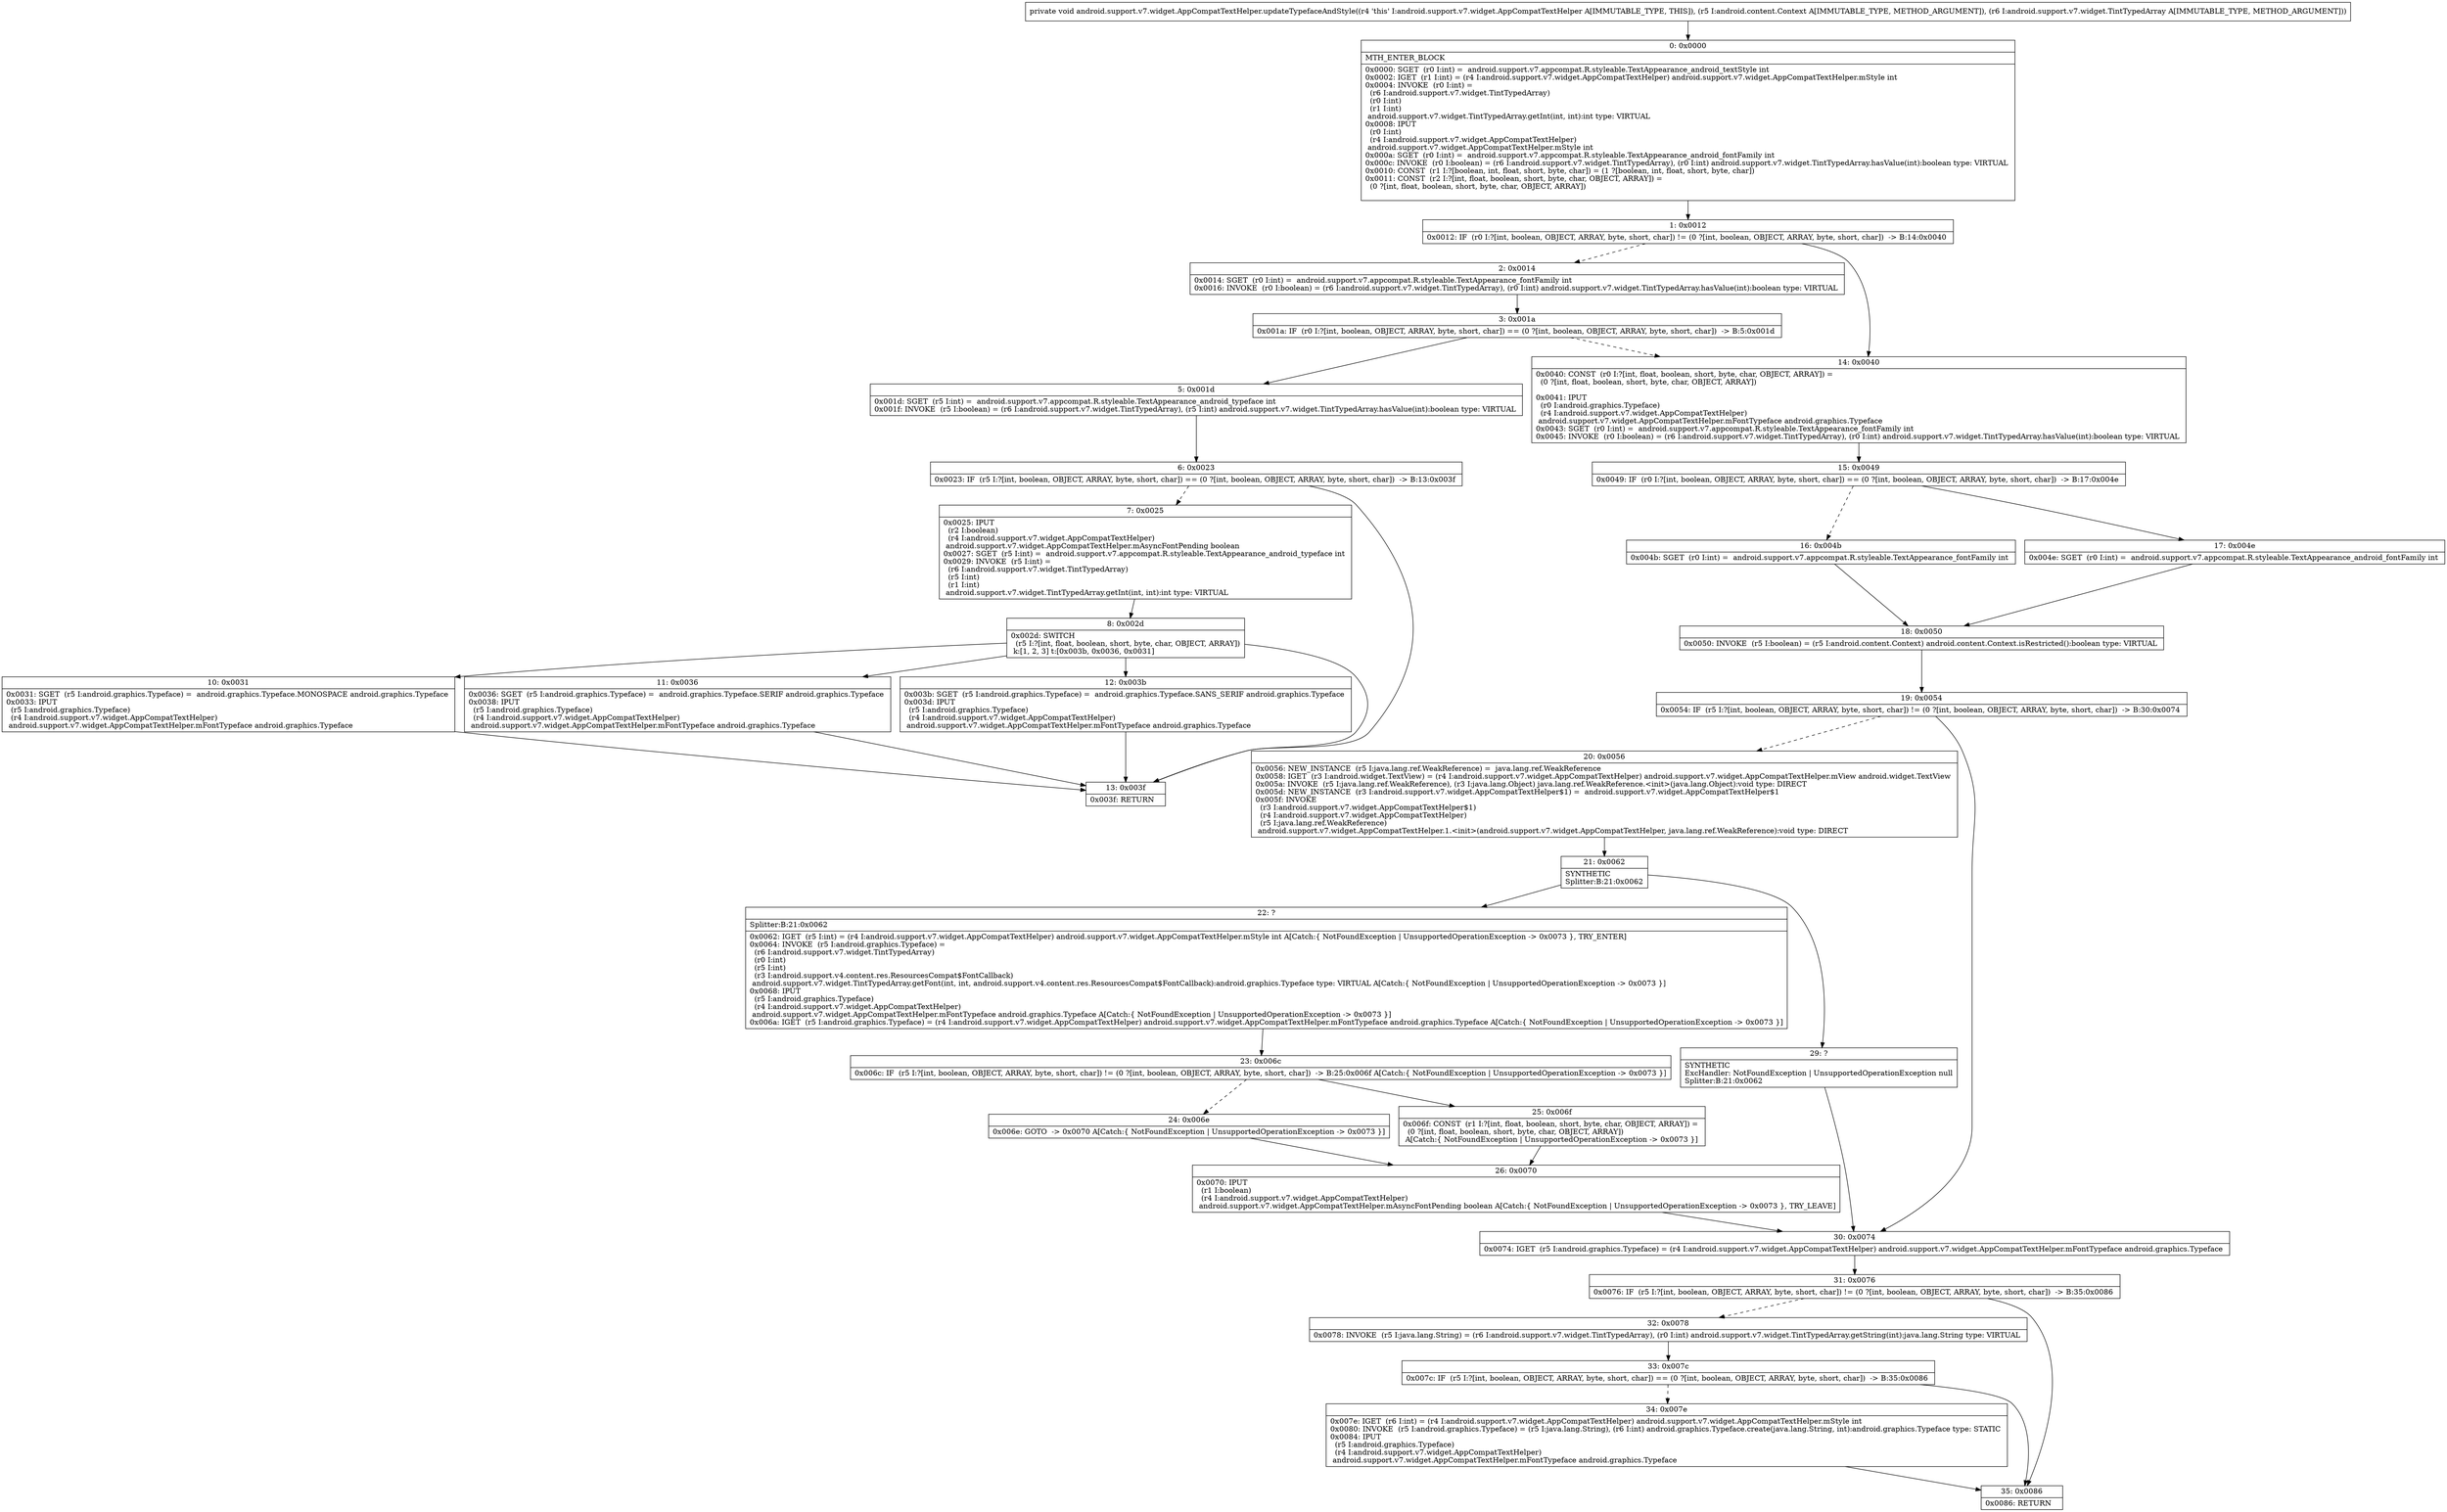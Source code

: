 digraph "CFG forandroid.support.v7.widget.AppCompatTextHelper.updateTypefaceAndStyle(Landroid\/content\/Context;Landroid\/support\/v7\/widget\/TintTypedArray;)V" {
Node_0 [shape=record,label="{0\:\ 0x0000|MTH_ENTER_BLOCK\l|0x0000: SGET  (r0 I:int) =  android.support.v7.appcompat.R.styleable.TextAppearance_android_textStyle int \l0x0002: IGET  (r1 I:int) = (r4 I:android.support.v7.widget.AppCompatTextHelper) android.support.v7.widget.AppCompatTextHelper.mStyle int \l0x0004: INVOKE  (r0 I:int) = \l  (r6 I:android.support.v7.widget.TintTypedArray)\l  (r0 I:int)\l  (r1 I:int)\l android.support.v7.widget.TintTypedArray.getInt(int, int):int type: VIRTUAL \l0x0008: IPUT  \l  (r0 I:int)\l  (r4 I:android.support.v7.widget.AppCompatTextHelper)\l android.support.v7.widget.AppCompatTextHelper.mStyle int \l0x000a: SGET  (r0 I:int) =  android.support.v7.appcompat.R.styleable.TextAppearance_android_fontFamily int \l0x000c: INVOKE  (r0 I:boolean) = (r6 I:android.support.v7.widget.TintTypedArray), (r0 I:int) android.support.v7.widget.TintTypedArray.hasValue(int):boolean type: VIRTUAL \l0x0010: CONST  (r1 I:?[boolean, int, float, short, byte, char]) = (1 ?[boolean, int, float, short, byte, char]) \l0x0011: CONST  (r2 I:?[int, float, boolean, short, byte, char, OBJECT, ARRAY]) = \l  (0 ?[int, float, boolean, short, byte, char, OBJECT, ARRAY])\l \l}"];
Node_1 [shape=record,label="{1\:\ 0x0012|0x0012: IF  (r0 I:?[int, boolean, OBJECT, ARRAY, byte, short, char]) != (0 ?[int, boolean, OBJECT, ARRAY, byte, short, char])  \-\> B:14:0x0040 \l}"];
Node_2 [shape=record,label="{2\:\ 0x0014|0x0014: SGET  (r0 I:int) =  android.support.v7.appcompat.R.styleable.TextAppearance_fontFamily int \l0x0016: INVOKE  (r0 I:boolean) = (r6 I:android.support.v7.widget.TintTypedArray), (r0 I:int) android.support.v7.widget.TintTypedArray.hasValue(int):boolean type: VIRTUAL \l}"];
Node_3 [shape=record,label="{3\:\ 0x001a|0x001a: IF  (r0 I:?[int, boolean, OBJECT, ARRAY, byte, short, char]) == (0 ?[int, boolean, OBJECT, ARRAY, byte, short, char])  \-\> B:5:0x001d \l}"];
Node_5 [shape=record,label="{5\:\ 0x001d|0x001d: SGET  (r5 I:int) =  android.support.v7.appcompat.R.styleable.TextAppearance_android_typeface int \l0x001f: INVOKE  (r5 I:boolean) = (r6 I:android.support.v7.widget.TintTypedArray), (r5 I:int) android.support.v7.widget.TintTypedArray.hasValue(int):boolean type: VIRTUAL \l}"];
Node_6 [shape=record,label="{6\:\ 0x0023|0x0023: IF  (r5 I:?[int, boolean, OBJECT, ARRAY, byte, short, char]) == (0 ?[int, boolean, OBJECT, ARRAY, byte, short, char])  \-\> B:13:0x003f \l}"];
Node_7 [shape=record,label="{7\:\ 0x0025|0x0025: IPUT  \l  (r2 I:boolean)\l  (r4 I:android.support.v7.widget.AppCompatTextHelper)\l android.support.v7.widget.AppCompatTextHelper.mAsyncFontPending boolean \l0x0027: SGET  (r5 I:int) =  android.support.v7.appcompat.R.styleable.TextAppearance_android_typeface int \l0x0029: INVOKE  (r5 I:int) = \l  (r6 I:android.support.v7.widget.TintTypedArray)\l  (r5 I:int)\l  (r1 I:int)\l android.support.v7.widget.TintTypedArray.getInt(int, int):int type: VIRTUAL \l}"];
Node_8 [shape=record,label="{8\:\ 0x002d|0x002d: SWITCH  \l  (r5 I:?[int, float, boolean, short, byte, char, OBJECT, ARRAY])\l k:[1, 2, 3] t:[0x003b, 0x0036, 0x0031] \l}"];
Node_10 [shape=record,label="{10\:\ 0x0031|0x0031: SGET  (r5 I:android.graphics.Typeface) =  android.graphics.Typeface.MONOSPACE android.graphics.Typeface \l0x0033: IPUT  \l  (r5 I:android.graphics.Typeface)\l  (r4 I:android.support.v7.widget.AppCompatTextHelper)\l android.support.v7.widget.AppCompatTextHelper.mFontTypeface android.graphics.Typeface \l}"];
Node_11 [shape=record,label="{11\:\ 0x0036|0x0036: SGET  (r5 I:android.graphics.Typeface) =  android.graphics.Typeface.SERIF android.graphics.Typeface \l0x0038: IPUT  \l  (r5 I:android.graphics.Typeface)\l  (r4 I:android.support.v7.widget.AppCompatTextHelper)\l android.support.v7.widget.AppCompatTextHelper.mFontTypeface android.graphics.Typeface \l}"];
Node_12 [shape=record,label="{12\:\ 0x003b|0x003b: SGET  (r5 I:android.graphics.Typeface) =  android.graphics.Typeface.SANS_SERIF android.graphics.Typeface \l0x003d: IPUT  \l  (r5 I:android.graphics.Typeface)\l  (r4 I:android.support.v7.widget.AppCompatTextHelper)\l android.support.v7.widget.AppCompatTextHelper.mFontTypeface android.graphics.Typeface \l}"];
Node_13 [shape=record,label="{13\:\ 0x003f|0x003f: RETURN   \l}"];
Node_14 [shape=record,label="{14\:\ 0x0040|0x0040: CONST  (r0 I:?[int, float, boolean, short, byte, char, OBJECT, ARRAY]) = \l  (0 ?[int, float, boolean, short, byte, char, OBJECT, ARRAY])\l \l0x0041: IPUT  \l  (r0 I:android.graphics.Typeface)\l  (r4 I:android.support.v7.widget.AppCompatTextHelper)\l android.support.v7.widget.AppCompatTextHelper.mFontTypeface android.graphics.Typeface \l0x0043: SGET  (r0 I:int) =  android.support.v7.appcompat.R.styleable.TextAppearance_fontFamily int \l0x0045: INVOKE  (r0 I:boolean) = (r6 I:android.support.v7.widget.TintTypedArray), (r0 I:int) android.support.v7.widget.TintTypedArray.hasValue(int):boolean type: VIRTUAL \l}"];
Node_15 [shape=record,label="{15\:\ 0x0049|0x0049: IF  (r0 I:?[int, boolean, OBJECT, ARRAY, byte, short, char]) == (0 ?[int, boolean, OBJECT, ARRAY, byte, short, char])  \-\> B:17:0x004e \l}"];
Node_16 [shape=record,label="{16\:\ 0x004b|0x004b: SGET  (r0 I:int) =  android.support.v7.appcompat.R.styleable.TextAppearance_fontFamily int \l}"];
Node_17 [shape=record,label="{17\:\ 0x004e|0x004e: SGET  (r0 I:int) =  android.support.v7.appcompat.R.styleable.TextAppearance_android_fontFamily int \l}"];
Node_18 [shape=record,label="{18\:\ 0x0050|0x0050: INVOKE  (r5 I:boolean) = (r5 I:android.content.Context) android.content.Context.isRestricted():boolean type: VIRTUAL \l}"];
Node_19 [shape=record,label="{19\:\ 0x0054|0x0054: IF  (r5 I:?[int, boolean, OBJECT, ARRAY, byte, short, char]) != (0 ?[int, boolean, OBJECT, ARRAY, byte, short, char])  \-\> B:30:0x0074 \l}"];
Node_20 [shape=record,label="{20\:\ 0x0056|0x0056: NEW_INSTANCE  (r5 I:java.lang.ref.WeakReference) =  java.lang.ref.WeakReference \l0x0058: IGET  (r3 I:android.widget.TextView) = (r4 I:android.support.v7.widget.AppCompatTextHelper) android.support.v7.widget.AppCompatTextHelper.mView android.widget.TextView \l0x005a: INVOKE  (r5 I:java.lang.ref.WeakReference), (r3 I:java.lang.Object) java.lang.ref.WeakReference.\<init\>(java.lang.Object):void type: DIRECT \l0x005d: NEW_INSTANCE  (r3 I:android.support.v7.widget.AppCompatTextHelper$1) =  android.support.v7.widget.AppCompatTextHelper$1 \l0x005f: INVOKE  \l  (r3 I:android.support.v7.widget.AppCompatTextHelper$1)\l  (r4 I:android.support.v7.widget.AppCompatTextHelper)\l  (r5 I:java.lang.ref.WeakReference)\l android.support.v7.widget.AppCompatTextHelper.1.\<init\>(android.support.v7.widget.AppCompatTextHelper, java.lang.ref.WeakReference):void type: DIRECT \l}"];
Node_21 [shape=record,label="{21\:\ 0x0062|SYNTHETIC\lSplitter:B:21:0x0062\l}"];
Node_22 [shape=record,label="{22\:\ ?|Splitter:B:21:0x0062\l|0x0062: IGET  (r5 I:int) = (r4 I:android.support.v7.widget.AppCompatTextHelper) android.support.v7.widget.AppCompatTextHelper.mStyle int A[Catch:\{ NotFoundException \| UnsupportedOperationException \-\> 0x0073 \}, TRY_ENTER]\l0x0064: INVOKE  (r5 I:android.graphics.Typeface) = \l  (r6 I:android.support.v7.widget.TintTypedArray)\l  (r0 I:int)\l  (r5 I:int)\l  (r3 I:android.support.v4.content.res.ResourcesCompat$FontCallback)\l android.support.v7.widget.TintTypedArray.getFont(int, int, android.support.v4.content.res.ResourcesCompat$FontCallback):android.graphics.Typeface type: VIRTUAL A[Catch:\{ NotFoundException \| UnsupportedOperationException \-\> 0x0073 \}]\l0x0068: IPUT  \l  (r5 I:android.graphics.Typeface)\l  (r4 I:android.support.v7.widget.AppCompatTextHelper)\l android.support.v7.widget.AppCompatTextHelper.mFontTypeface android.graphics.Typeface A[Catch:\{ NotFoundException \| UnsupportedOperationException \-\> 0x0073 \}]\l0x006a: IGET  (r5 I:android.graphics.Typeface) = (r4 I:android.support.v7.widget.AppCompatTextHelper) android.support.v7.widget.AppCompatTextHelper.mFontTypeface android.graphics.Typeface A[Catch:\{ NotFoundException \| UnsupportedOperationException \-\> 0x0073 \}]\l}"];
Node_23 [shape=record,label="{23\:\ 0x006c|0x006c: IF  (r5 I:?[int, boolean, OBJECT, ARRAY, byte, short, char]) != (0 ?[int, boolean, OBJECT, ARRAY, byte, short, char])  \-\> B:25:0x006f A[Catch:\{ NotFoundException \| UnsupportedOperationException \-\> 0x0073 \}]\l}"];
Node_24 [shape=record,label="{24\:\ 0x006e|0x006e: GOTO  \-\> 0x0070 A[Catch:\{ NotFoundException \| UnsupportedOperationException \-\> 0x0073 \}]\l}"];
Node_25 [shape=record,label="{25\:\ 0x006f|0x006f: CONST  (r1 I:?[int, float, boolean, short, byte, char, OBJECT, ARRAY]) = \l  (0 ?[int, float, boolean, short, byte, char, OBJECT, ARRAY])\l A[Catch:\{ NotFoundException \| UnsupportedOperationException \-\> 0x0073 \}]\l}"];
Node_26 [shape=record,label="{26\:\ 0x0070|0x0070: IPUT  \l  (r1 I:boolean)\l  (r4 I:android.support.v7.widget.AppCompatTextHelper)\l android.support.v7.widget.AppCompatTextHelper.mAsyncFontPending boolean A[Catch:\{ NotFoundException \| UnsupportedOperationException \-\> 0x0073 \}, TRY_LEAVE]\l}"];
Node_29 [shape=record,label="{29\:\ ?|SYNTHETIC\lExcHandler: NotFoundException \| UnsupportedOperationException null\lSplitter:B:21:0x0062\l}"];
Node_30 [shape=record,label="{30\:\ 0x0074|0x0074: IGET  (r5 I:android.graphics.Typeface) = (r4 I:android.support.v7.widget.AppCompatTextHelper) android.support.v7.widget.AppCompatTextHelper.mFontTypeface android.graphics.Typeface \l}"];
Node_31 [shape=record,label="{31\:\ 0x0076|0x0076: IF  (r5 I:?[int, boolean, OBJECT, ARRAY, byte, short, char]) != (0 ?[int, boolean, OBJECT, ARRAY, byte, short, char])  \-\> B:35:0x0086 \l}"];
Node_32 [shape=record,label="{32\:\ 0x0078|0x0078: INVOKE  (r5 I:java.lang.String) = (r6 I:android.support.v7.widget.TintTypedArray), (r0 I:int) android.support.v7.widget.TintTypedArray.getString(int):java.lang.String type: VIRTUAL \l}"];
Node_33 [shape=record,label="{33\:\ 0x007c|0x007c: IF  (r5 I:?[int, boolean, OBJECT, ARRAY, byte, short, char]) == (0 ?[int, boolean, OBJECT, ARRAY, byte, short, char])  \-\> B:35:0x0086 \l}"];
Node_34 [shape=record,label="{34\:\ 0x007e|0x007e: IGET  (r6 I:int) = (r4 I:android.support.v7.widget.AppCompatTextHelper) android.support.v7.widget.AppCompatTextHelper.mStyle int \l0x0080: INVOKE  (r5 I:android.graphics.Typeface) = (r5 I:java.lang.String), (r6 I:int) android.graphics.Typeface.create(java.lang.String, int):android.graphics.Typeface type: STATIC \l0x0084: IPUT  \l  (r5 I:android.graphics.Typeface)\l  (r4 I:android.support.v7.widget.AppCompatTextHelper)\l android.support.v7.widget.AppCompatTextHelper.mFontTypeface android.graphics.Typeface \l}"];
Node_35 [shape=record,label="{35\:\ 0x0086|0x0086: RETURN   \l}"];
MethodNode[shape=record,label="{private void android.support.v7.widget.AppCompatTextHelper.updateTypefaceAndStyle((r4 'this' I:android.support.v7.widget.AppCompatTextHelper A[IMMUTABLE_TYPE, THIS]), (r5 I:android.content.Context A[IMMUTABLE_TYPE, METHOD_ARGUMENT]), (r6 I:android.support.v7.widget.TintTypedArray A[IMMUTABLE_TYPE, METHOD_ARGUMENT])) }"];
MethodNode -> Node_0;
Node_0 -> Node_1;
Node_1 -> Node_2[style=dashed];
Node_1 -> Node_14;
Node_2 -> Node_3;
Node_3 -> Node_5;
Node_3 -> Node_14[style=dashed];
Node_5 -> Node_6;
Node_6 -> Node_7[style=dashed];
Node_6 -> Node_13;
Node_7 -> Node_8;
Node_8 -> Node_10;
Node_8 -> Node_11;
Node_8 -> Node_12;
Node_8 -> Node_13;
Node_10 -> Node_13;
Node_11 -> Node_13;
Node_12 -> Node_13;
Node_14 -> Node_15;
Node_15 -> Node_16[style=dashed];
Node_15 -> Node_17;
Node_16 -> Node_18;
Node_17 -> Node_18;
Node_18 -> Node_19;
Node_19 -> Node_20[style=dashed];
Node_19 -> Node_30;
Node_20 -> Node_21;
Node_21 -> Node_22;
Node_21 -> Node_29;
Node_22 -> Node_23;
Node_23 -> Node_24[style=dashed];
Node_23 -> Node_25;
Node_24 -> Node_26;
Node_25 -> Node_26;
Node_26 -> Node_30;
Node_29 -> Node_30;
Node_30 -> Node_31;
Node_31 -> Node_32[style=dashed];
Node_31 -> Node_35;
Node_32 -> Node_33;
Node_33 -> Node_34[style=dashed];
Node_33 -> Node_35;
Node_34 -> Node_35;
}

